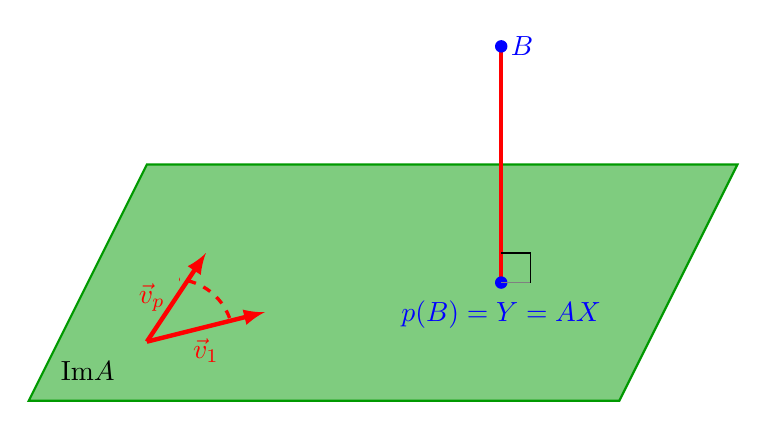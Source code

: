 \begin{tikzpicture}[scale=1.5]
\begin{scope}[rotate=0]

        \draw[thick,green!60!black] (0,0)--++(5,0)--++(1,2)--++(-5,0)--cycle; 
        \fill[opacity=0.5,green!60!black] (0,0)--++(5,0)--++(1,2)--++(-5,0)--cycle; 

       \draw[ultra thick, red] (4,1)--+(0,2) ;
       \fill[blue] (4,1) circle (1.5pt) node[below=3pt] {$p(B)=Y=AX$}; 
       \fill[blue] (4,3) circle (1.5pt) node [right] {$B$} ; 
     
      \draw[gray]  (4,1)--(4.25,1);
      \draw  (4.25,1)--++(0,0.25)--+(-0.25,0);

      \node at (0.5,0.25) {$\text{Im} A$};
     
       \draw[->,>=latex,ultra thick, red] (1,0.5)--+(1,0.25) node [midway, below] {$\vec v_1$};
       \draw[->,>=latex,ultra thick, red] (1,0.5)--+(0.5,0.75) node [midway, left] {$\vec v_p$};

       \draw[very thick, dashed, red] (1.7,0.7) arc (20:85:0.5);

\end{scope} 
\end{tikzpicture}
